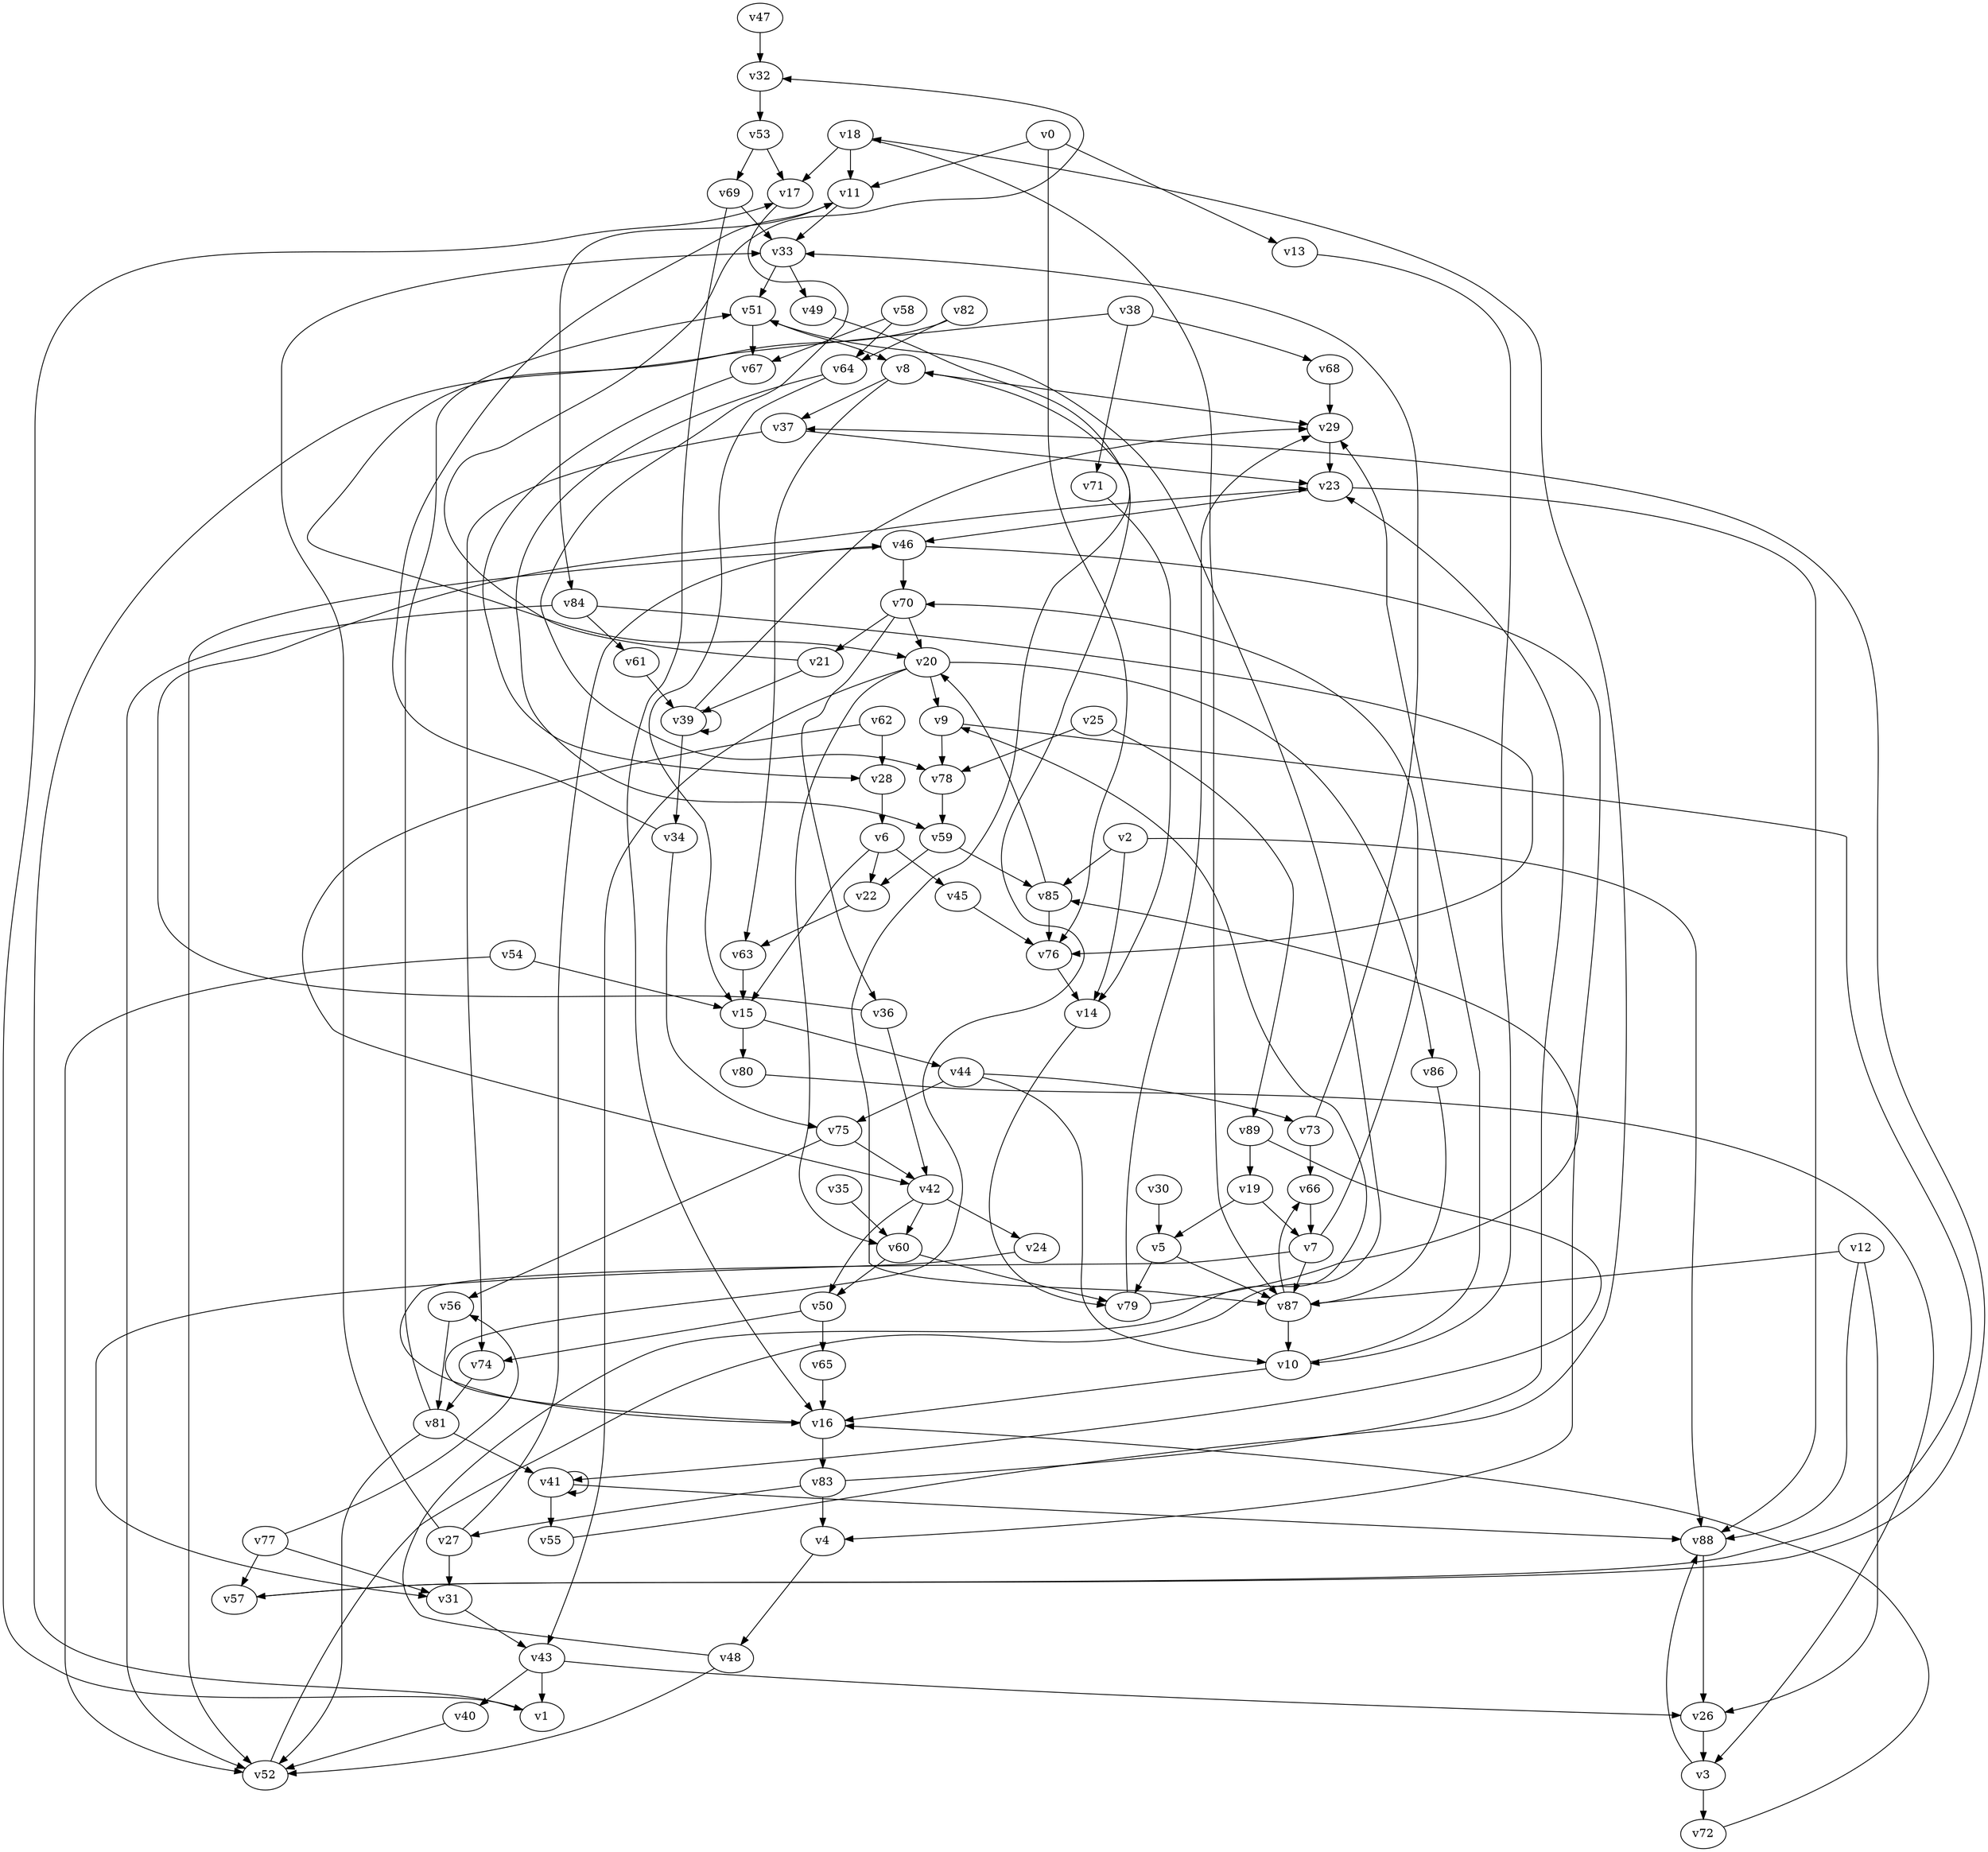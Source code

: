 // Benchmark game 126 - 90 vertices
// time_bound: 13
// targets: v82
digraph G {
    v0 [name="v0", player=0];
    v1 [name="v1", player=0];
    v2 [name="v2", player=0];
    v3 [name="v3", player=1];
    v4 [name="v4", player=0];
    v5 [name="v5", player=0];
    v6 [name="v6", player=1];
    v7 [name="v7", player=1];
    v8 [name="v8", player=1];
    v9 [name="v9", player=1];
    v10 [name="v10", player=0];
    v11 [name="v11", player=1];
    v12 [name="v12", player=0];
    v13 [name="v13", player=1];
    v14 [name="v14", player=0];
    v15 [name="v15", player=0];
    v16 [name="v16", player=0];
    v17 [name="v17", player=0];
    v18 [name="v18", player=1];
    v19 [name="v19", player=1];
    v20 [name="v20", player=1];
    v21 [name="v21", player=0];
    v22 [name="v22", player=1];
    v23 [name="v23", player=1];
    v24 [name="v24", player=0];
    v25 [name="v25", player=1];
    v26 [name="v26", player=1];
    v27 [name="v27", player=0];
    v28 [name="v28", player=0];
    v29 [name="v29", player=1];
    v30 [name="v30", player=0];
    v31 [name="v31", player=0];
    v32 [name="v32", player=1];
    v33 [name="v33", player=1];
    v34 [name="v34", player=0];
    v35 [name="v35", player=0];
    v36 [name="v36", player=1];
    v37 [name="v37", player=0];
    v38 [name="v38", player=1];
    v39 [name="v39", player=1];
    v40 [name="v40", player=1];
    v41 [name="v41", player=1];
    v42 [name="v42", player=0];
    v43 [name="v43", player=1];
    v44 [name="v44", player=1];
    v45 [name="v45", player=0];
    v46 [name="v46", player=0];
    v47 [name="v47", player=0];
    v48 [name="v48", player=0];
    v49 [name="v49", player=0];
    v50 [name="v50", player=0];
    v51 [name="v51", player=0];
    v52 [name="v52", player=1];
    v53 [name="v53", player=0];
    v54 [name="v54", player=1];
    v55 [name="v55", player=0];
    v56 [name="v56", player=0];
    v57 [name="v57", player=0];
    v58 [name="v58", player=0];
    v59 [name="v59", player=1];
    v60 [name="v60", player=1];
    v61 [name="v61", player=1];
    v62 [name="v62", player=1];
    v63 [name="v63", player=0];
    v64 [name="v64", player=0];
    v65 [name="v65", player=1];
    v66 [name="v66", player=0];
    v67 [name="v67", player=0];
    v68 [name="v68", player=0];
    v69 [name="v69", player=0];
    v70 [name="v70", player=0];
    v71 [name="v71", player=1];
    v72 [name="v72", player=0];
    v73 [name="v73", player=0];
    v74 [name="v74", player=1];
    v75 [name="v75", player=0];
    v76 [name="v76", player=1];
    v77 [name="v77", player=1];
    v78 [name="v78", player=1];
    v79 [name="v79", player=1];
    v80 [name="v80", player=1];
    v81 [name="v81", player=1];
    v82 [name="v82", player=1, target=1];
    v83 [name="v83", player=1];
    v84 [name="v84", player=0];
    v85 [name="v85", player=1];
    v86 [name="v86", player=0];
    v87 [name="v87", player=1];
    v88 [name="v88", player=1];
    v89 [name="v89", player=0];

    v0 -> v13;
    v1 -> v17 [constraint="t < 10"];
    v2 -> v88;
    v3 -> v88 [constraint="t mod 5 == 2"];
    v4 -> v48;
    v5 -> v79;
    v6 -> v22 [constraint="t >= 1"];
    v7 -> v16 [constraint="t >= 2"];
    v8 -> v29;
    v9 -> v57 [constraint="t < 9"];
    v10 -> v29;
    v11 -> v84;
    v12 -> v88;
    v13 -> v10;
    v14 -> v79;
    v15 -> v80;
    v16 -> v8 [constraint="t < 7"];
    v17 -> v78 [constraint="t >= 5"];
    v18 -> v87;
    v19 -> v7;
    v20 -> v60;
    v21 -> v32 [constraint="t mod 2 == 0"];
    v22 -> v63;
    v23 -> v88;
    v24 -> v31 [constraint="t >= 1"];
    v25 -> v78;
    v26 -> v3;
    v27 -> v33;
    v28 -> v6;
    v29 -> v23;
    v30 -> v5;
    v31 -> v43;
    v32 -> v53;
    v33 -> v51;
    v34 -> v11 [constraint="t mod 4 == 1"];
    v35 -> v60;
    v36 -> v23 [constraint="t mod 3 == 2"];
    v37 -> v23;
    v38 -> v1 [constraint="t >= 2"];
    v39 -> v39 [constraint="t mod 2 == 1"];
    v40 -> v52;
    v41 -> v55;
    v42 -> v60;
    v43 -> v40;
    v44 -> v73;
    v45 -> v76;
    v46 -> v70;
    v47 -> v32;
    v48 -> v9 [constraint="t mod 4 == 2"];
    v49 -> v87 [constraint="t < 9"];
    v50 -> v74;
    v51 -> v8;
    v52 -> v51 [constraint="t mod 4 == 3"];
    v53 -> v69;
    v54 -> v15;
    v55 -> v18 [constraint="t mod 4 == 2"];
    v56 -> v81;
    v57 -> v37 [constraint="t mod 4 == 2"];
    v58 -> v67;
    v59 -> v85;
    v60 -> v79;
    v61 -> v39;
    v62 -> v42 [constraint="t < 7"];
    v63 -> v15;
    v64 -> v59 [constraint="t mod 2 == 1"];
    v65 -> v16;
    v66 -> v7;
    v67 -> v28 [constraint="t mod 2 == 1"];
    v68 -> v29;
    v69 -> v16;
    v70 -> v36;
    v71 -> v14;
    v72 -> v16 [constraint="t mod 4 == 2"];
    v73 -> v33;
    v74 -> v81;
    v75 -> v42;
    v76 -> v14;
    v77 -> v56 [constraint="t >= 4"];
    v78 -> v59;
    v79 -> v85 [constraint="t mod 5 == 4"];
    v80 -> v3 [constraint="t mod 3 == 1"];
    v81 -> v51;
    v82 -> v20 [constraint="t < 10"];
    v83 -> v27;
    v84 -> v76 [constraint="t mod 3 == 2"];
    v85 -> v20;
    v86 -> v87;
    v87 -> v10;
    v88 -> v26;
    v89 -> v41 [constraint="t >= 5"];
    v38 -> v68;
    v81 -> v41;
    v43 -> v1;
    v46 -> v4;
    v50 -> v65;
    v15 -> v44;
    v12 -> v87;
    v11 -> v33;
    v53 -> v17;
    v58 -> v64;
    v42 -> v50;
    v81 -> v52;
    v20 -> v9;
    v60 -> v50;
    v20 -> v86;
    v59 -> v22;
    v39 -> v29;
    v64 -> v15;
    v39 -> v34;
    v46 -> v52;
    v44 -> v10;
    v34 -> v75;
    v77 -> v57;
    v43 -> v26;
    v83 -> v4;
    v8 -> v37;
    v33 -> v49;
    v27 -> v31;
    v69 -> v33;
    v41 -> v41;
    v36 -> v42;
    v0 -> v11;
    v16 -> v83;
    v18 -> v17;
    v9 -> v78;
    v87 -> v66;
    v82 -> v64;
    v38 -> v71;
    v12 -> v26;
    v10 -> v16;
    v6 -> v45;
    v77 -> v31;
    v7 -> v70;
    v73 -> v66;
    v79 -> v29;
    v3 -> v72;
    v89 -> v19;
    v83 -> v23;
    v19 -> v5;
    v21 -> v39;
    v8 -> v63;
    v54 -> v52;
    v75 -> v56;
    v5 -> v87;
    v51 -> v67;
    v25 -> v89;
    v70 -> v20;
    v70 -> v21;
    v48 -> v52;
    v7 -> v87;
    v2 -> v85;
    v0 -> v76;
    v84 -> v61;
    v62 -> v28;
    v41 -> v88;
    v37 -> v74;
    v84 -> v52;
    v23 -> v46;
    v85 -> v76;
    v44 -> v75;
    v2 -> v14;
    v18 -> v11;
    v27 -> v46;
    v42 -> v24;
    v6 -> v15;
    v20 -> v43;
}
